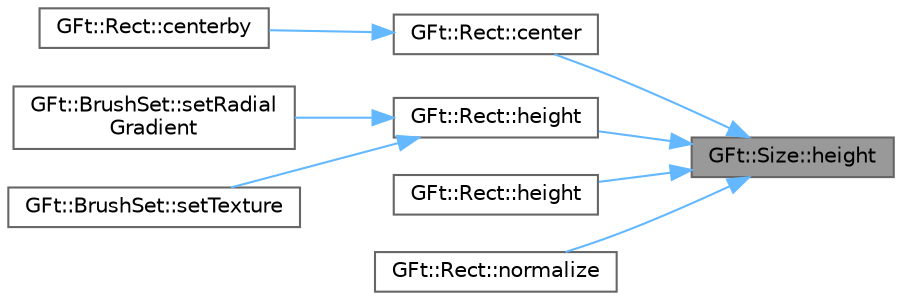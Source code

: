 digraph "GFt::Size::height"
{
 // LATEX_PDF_SIZE
  bgcolor="transparent";
  edge [fontname=Helvetica,fontsize=10,labelfontname=Helvetica,labelfontsize=10];
  node [fontname=Helvetica,fontsize=10,shape=box,height=0.2,width=0.4];
  rankdir="RL";
  Node1 [id="Node000001",label="GFt::Size::height",height=0.2,width=0.4,color="gray40", fillcolor="grey60", style="filled", fontcolor="black",tooltip="尺寸的高度"];
  Node1 -> Node2 [id="edge1_Node000001_Node000002",dir="back",color="steelblue1",style="solid",tooltip=" "];
  Node2 [id="Node000002",label="GFt::Rect::center",height=0.2,width=0.4,color="grey40", fillcolor="white", style="filled",URL="$class_g_ft_1_1_rect.html#adf8b0dbc45bd28434044a68f0e6b019c",tooltip="矩形的中心点坐标"];
  Node2 -> Node3 [id="edge2_Node000002_Node000003",dir="back",color="steelblue1",style="solid",tooltip=" "];
  Node3 [id="Node000003",label="GFt::Rect::centerby",height=0.2,width=0.4,color="grey40", fillcolor="white", style="filled",URL="$class_g_ft_1_1_rect.html#abc4eafa388249b3847e7efb0a1588c72",tooltip="计算给定尺寸的居中矩形"];
  Node1 -> Node4 [id="edge3_Node000001_Node000004",dir="back",color="steelblue1",style="solid",tooltip=" "];
  Node4 [id="Node000004",label="GFt::Rect::height",height=0.2,width=0.4,color="grey40", fillcolor="white", style="filled",URL="$class_g_ft_1_1_rect.html#a28abf0910c3ce58b24584ec97a3398f2",tooltip="矩形高度"];
  Node4 -> Node5 [id="edge4_Node000004_Node000005",dir="back",color="steelblue1",style="solid",tooltip=" "];
  Node5 [id="Node000005",label="GFt::BrushSet::setRadial\lGradient",height=0.2,width=0.4,color="grey40", fillcolor="white", style="filled",URL="$class_g_ft_1_1_brush_set.html#a5020ab6ed63c6bf9a68a9a8fb2804642",tooltip="设置椭圆径向渐变画刷填充"];
  Node4 -> Node6 [id="edge5_Node000004_Node000006",dir="back",color="steelblue1",style="solid",tooltip=" "];
  Node6 [id="Node000006",label="GFt::BrushSet::setTexture",height=0.2,width=0.4,color="grey40", fillcolor="white", style="filled",URL="$class_g_ft_1_1_brush_set.html#a8b1552e222376bf942b66ae3931512e8",tooltip="设置纹理画刷填充"];
  Node1 -> Node7 [id="edge6_Node000001_Node000007",dir="back",color="steelblue1",style="solid",tooltip=" "];
  Node7 [id="Node000007",label="GFt::Rect::height",height=0.2,width=0.4,color="grey40", fillcolor="white", style="filled",URL="$class_g_ft_1_1_rect.html#a42613194a44d75e1742d524534982643",tooltip="矩形高度的 const 版本"];
  Node1 -> Node8 [id="edge7_Node000001_Node000008",dir="back",color="steelblue1",style="solid",tooltip=" "];
  Node8 [id="Node000008",label="GFt::Rect::normalize",height=0.2,width=0.4,color="grey40", fillcolor="white", style="filled",URL="$class_g_ft_1_1_rect.html#a34bb8224532dabd9d7db9e518c6b2f89",tooltip="规范化矩形数据"];
}
